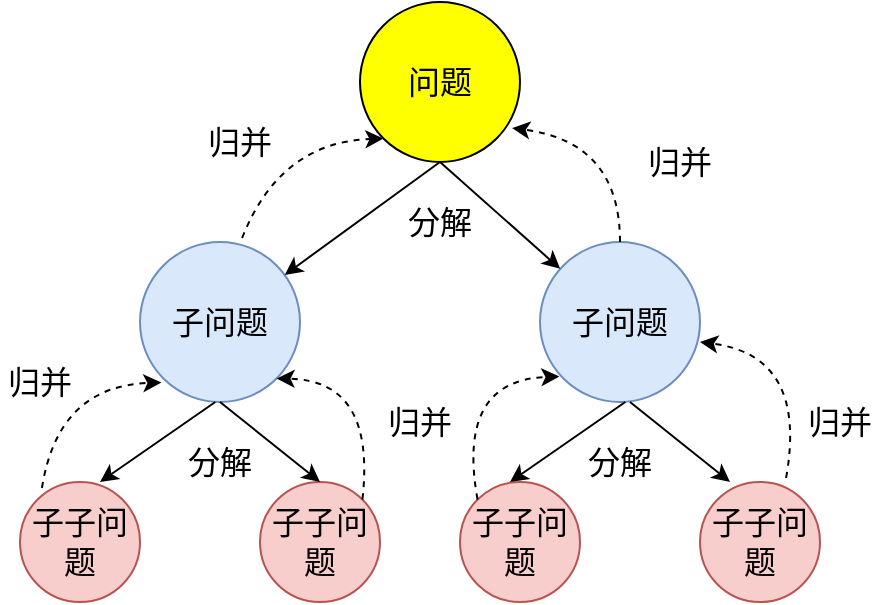 <mxfile version="13.7.7" type="device"><diagram id="wRd_hidxfYr0btBOIbbh" name="第 1 页"><mxGraphModel dx="1422" dy="762" grid="1" gridSize="10" guides="1" tooltips="1" connect="1" arrows="1" fold="1" page="1" pageScale="1" pageWidth="827" pageHeight="1169" math="0" shadow="0"><root><mxCell id="0"/><mxCell id="1" parent="0"/><mxCell id="i9dqXBXVp0X-MxnQJ_Vl-1" value="问题" style="ellipse;whiteSpace=wrap;html=1;aspect=fixed;fillColor=#FFFF00;fontSize=16;" vertex="1" parent="1"><mxGeometry x="360" y="80" width="80" height="80" as="geometry"/></mxCell><mxCell id="i9dqXBXVp0X-MxnQJ_Vl-2" value="子问题" style="ellipse;whiteSpace=wrap;html=1;aspect=fixed;fillColor=#dae8fc;strokeColor=#6c8ebf;fontSize=16;" vertex="1" parent="1"><mxGeometry x="250" y="200" width="80" height="80" as="geometry"/></mxCell><mxCell id="i9dqXBXVp0X-MxnQJ_Vl-3" value="子问题" style="ellipse;whiteSpace=wrap;html=1;aspect=fixed;fillColor=#dae8fc;strokeColor=#6c8ebf;fontSize=16;" vertex="1" parent="1"><mxGeometry x="450" y="200" width="80" height="80" as="geometry"/></mxCell><mxCell id="i9dqXBXVp0X-MxnQJ_Vl-4" value="子子问题" style="ellipse;whiteSpace=wrap;html=1;aspect=fixed;fillColor=#f8cecc;strokeColor=#b85450;fontSize=16;" vertex="1" parent="1"><mxGeometry x="190" y="320" width="60" height="60" as="geometry"/></mxCell><mxCell id="i9dqXBXVp0X-MxnQJ_Vl-6" value="子子问题" style="ellipse;whiteSpace=wrap;html=1;aspect=fixed;fillColor=#f8cecc;strokeColor=#b85450;fontSize=16;" vertex="1" parent="1"><mxGeometry x="310" y="320" width="60" height="60" as="geometry"/></mxCell><mxCell id="i9dqXBXVp0X-MxnQJ_Vl-7" value="子子问题" style="ellipse;whiteSpace=wrap;html=1;aspect=fixed;fillColor=#f8cecc;strokeColor=#b85450;fontSize=16;" vertex="1" parent="1"><mxGeometry x="410" y="320" width="60" height="60" as="geometry"/></mxCell><mxCell id="i9dqXBXVp0X-MxnQJ_Vl-8" value="子子问题" style="ellipse;whiteSpace=wrap;html=1;aspect=fixed;fillColor=#f8cecc;strokeColor=#b85450;fontSize=16;" vertex="1" parent="1"><mxGeometry x="530" y="320" width="60" height="60" as="geometry"/></mxCell><mxCell id="i9dqXBXVp0X-MxnQJ_Vl-9" value="" style="endArrow=classic;html=1;exitX=0.5;exitY=1;exitDx=0;exitDy=0;fontSize=16;" edge="1" parent="1" source="i9dqXBXVp0X-MxnQJ_Vl-1" target="i9dqXBXVp0X-MxnQJ_Vl-2"><mxGeometry width="50" height="50" relative="1" as="geometry"><mxPoint x="520" y="130" as="sourcePoint"/><mxPoint x="570" y="80" as="targetPoint"/></mxGeometry></mxCell><mxCell id="i9dqXBXVp0X-MxnQJ_Vl-10" value="" style="endArrow=classic;html=1;fontSize=16;" edge="1" parent="1" target="i9dqXBXVp0X-MxnQJ_Vl-3"><mxGeometry width="50" height="50" relative="1" as="geometry"><mxPoint x="400" y="160" as="sourcePoint"/><mxPoint x="510" y="120" as="targetPoint"/></mxGeometry></mxCell><mxCell id="i9dqXBXVp0X-MxnQJ_Vl-11" value="" style="endArrow=classic;html=1;exitX=0.5;exitY=1;exitDx=0;exitDy=0;fontSize=16;" edge="1" parent="1"><mxGeometry width="50" height="50" relative="1" as="geometry"><mxPoint x="287.65" y="280" as="sourcePoint"/><mxPoint x="230" y="320" as="targetPoint"/></mxGeometry></mxCell><mxCell id="i9dqXBXVp0X-MxnQJ_Vl-12" value="" style="endArrow=classic;html=1;fontSize=16;" edge="1" parent="1"><mxGeometry width="50" height="50" relative="1" as="geometry"><mxPoint x="290" y="280" as="sourcePoint"/><mxPoint x="340" y="320" as="targetPoint"/></mxGeometry></mxCell><mxCell id="i9dqXBXVp0X-MxnQJ_Vl-13" value="" style="endArrow=classic;html=1;exitX=0.5;exitY=1;exitDx=0;exitDy=0;fontSize=16;" edge="1" parent="1"><mxGeometry width="50" height="50" relative="1" as="geometry"><mxPoint x="492.65" y="280" as="sourcePoint"/><mxPoint x="435" y="320" as="targetPoint"/></mxGeometry></mxCell><mxCell id="i9dqXBXVp0X-MxnQJ_Vl-14" value="" style="endArrow=classic;html=1;fontSize=16;" edge="1" parent="1"><mxGeometry width="50" height="50" relative="1" as="geometry"><mxPoint x="495" y="280" as="sourcePoint"/><mxPoint x="545" y="320" as="targetPoint"/></mxGeometry></mxCell><mxCell id="i9dqXBXVp0X-MxnQJ_Vl-15" value="" style="endArrow=classic;html=1;entryX=0;entryY=1;entryDx=0;entryDy=0;exitX=0.638;exitY=-0.025;exitDx=0;exitDy=0;exitPerimeter=0;jumpStyle=arc;curved=1;dashed=1;fontSize=16;" edge="1" parent="1" source="i9dqXBXVp0X-MxnQJ_Vl-2" target="i9dqXBXVp0X-MxnQJ_Vl-1"><mxGeometry width="50" height="50" relative="1" as="geometry"><mxPoint x="290" y="190" as="sourcePoint"/><mxPoint x="340" y="140" as="targetPoint"/><Array as="points"><mxPoint x="320" y="150"/></Array></mxGeometry></mxCell><mxCell id="i9dqXBXVp0X-MxnQJ_Vl-16" value="" style="endArrow=classic;html=1;entryX=0;entryY=1;entryDx=0;entryDy=0;exitX=0.183;exitY=0.05;exitDx=0;exitDy=0;exitPerimeter=0;jumpStyle=arc;curved=1;dashed=1;fontSize=16;" edge="1" parent="1" source="i9dqXBXVp0X-MxnQJ_Vl-4"><mxGeometry width="50" height="50" relative="1" as="geometry"><mxPoint x="190.0" y="320" as="sourcePoint"/><mxPoint x="260.676" y="270.284" as="targetPoint"/><Array as="points"><mxPoint x="208.96" y="272"/></Array></mxGeometry></mxCell><mxCell id="i9dqXBXVp0X-MxnQJ_Vl-17" value="" style="endArrow=classic;html=1;entryX=1;entryY=1;entryDx=0;entryDy=0;jumpStyle=arc;curved=1;dashed=1;exitX=1;exitY=0;exitDx=0;exitDy=0;fontSize=16;" edge="1" parent="1" source="i9dqXBXVp0X-MxnQJ_Vl-6" target="i9dqXBXVp0X-MxnQJ_Vl-2"><mxGeometry width="50" height="50" relative="1" as="geometry"><mxPoint x="360" y="320" as="sourcePoint"/><mxPoint x="419.696" y="267.284" as="targetPoint"/><Array as="points"><mxPoint x="367.98" y="269"/></Array></mxGeometry></mxCell><mxCell id="i9dqXBXVp0X-MxnQJ_Vl-18" value="" style="endArrow=classic;html=1;dashed=1;entryX=0.95;entryY=0.788;entryDx=0;entryDy=0;entryPerimeter=0;exitX=0.5;exitY=0;exitDx=0;exitDy=0;curved=1;fontSize=16;" edge="1" parent="1" source="i9dqXBXVp0X-MxnQJ_Vl-3" target="i9dqXBXVp0X-MxnQJ_Vl-1"><mxGeometry width="50" height="50" relative="1" as="geometry"><mxPoint x="500" y="180" as="sourcePoint"/><mxPoint x="550" y="130" as="targetPoint"/><Array as="points"><mxPoint x="490" y="150"/></Array></mxGeometry></mxCell><mxCell id="i9dqXBXVp0X-MxnQJ_Vl-19" value="" style="endArrow=classic;html=1;dashed=1;entryX=0.95;entryY=0.788;entryDx=0;entryDy=0;entryPerimeter=0;exitX=0.717;exitY=-0.033;exitDx=0;exitDy=0;curved=1;exitPerimeter=0;fontSize=16;" edge="1" parent="1" source="i9dqXBXVp0X-MxnQJ_Vl-8"><mxGeometry width="50" height="50" relative="1" as="geometry"><mxPoint x="584" y="306.96" as="sourcePoint"/><mxPoint x="530" y="250.0" as="targetPoint"/><Array as="points"><mxPoint x="584" y="256.96"/></Array></mxGeometry></mxCell><mxCell id="i9dqXBXVp0X-MxnQJ_Vl-20" value="" style="endArrow=classic;html=1;entryX=0;entryY=1;entryDx=0;entryDy=0;jumpStyle=arc;curved=1;dashed=1;exitX=0;exitY=0;exitDx=0;exitDy=0;fontSize=16;" edge="1" parent="1" source="i9dqXBXVp0X-MxnQJ_Vl-7"><mxGeometry width="50" height="50" relative="1" as="geometry"><mxPoint x="400" y="320" as="sourcePoint"/><mxPoint x="459.696" y="267.284" as="targetPoint"/><Array as="points"><mxPoint x="407.98" y="269"/></Array></mxGeometry></mxCell><mxCell id="i9dqXBXVp0X-MxnQJ_Vl-21" value="分解" style="text;html=1;strokeColor=none;fillColor=none;align=center;verticalAlign=middle;whiteSpace=wrap;rounded=0;fontSize=16;" vertex="1" parent="1"><mxGeometry x="380" y="180" width="40" height="20" as="geometry"/></mxCell><mxCell id="i9dqXBXVp0X-MxnQJ_Vl-23" value="分解" style="text;html=1;strokeColor=none;fillColor=none;align=center;verticalAlign=middle;whiteSpace=wrap;rounded=0;fontSize=16;" vertex="1" parent="1"><mxGeometry x="270" y="300" width="40" height="20" as="geometry"/></mxCell><mxCell id="i9dqXBXVp0X-MxnQJ_Vl-24" value="分解" style="text;html=1;strokeColor=none;fillColor=none;align=center;verticalAlign=middle;whiteSpace=wrap;rounded=0;fontSize=16;" vertex="1" parent="1"><mxGeometry x="470" y="300" width="40" height="20" as="geometry"/></mxCell><mxCell id="i9dqXBXVp0X-MxnQJ_Vl-25" value="归并" style="text;html=1;strokeColor=none;fillColor=none;align=center;verticalAlign=middle;whiteSpace=wrap;rounded=0;fontSize=16;" vertex="1" parent="1"><mxGeometry x="500" y="150" width="40" height="20" as="geometry"/></mxCell><mxCell id="i9dqXBXVp0X-MxnQJ_Vl-26" value="归并" style="text;html=1;strokeColor=none;fillColor=none;align=center;verticalAlign=middle;whiteSpace=wrap;rounded=0;fontSize=16;" vertex="1" parent="1"><mxGeometry x="580" y="280" width="40" height="20" as="geometry"/></mxCell><mxCell id="i9dqXBXVp0X-MxnQJ_Vl-27" value="归并" style="text;html=1;strokeColor=none;fillColor=none;align=center;verticalAlign=middle;whiteSpace=wrap;rounded=0;fontSize=16;" vertex="1" parent="1"><mxGeometry x="370" y="280" width="40" height="20" as="geometry"/></mxCell><mxCell id="i9dqXBXVp0X-MxnQJ_Vl-28" value="归并" style="text;html=1;strokeColor=none;fillColor=none;align=center;verticalAlign=middle;whiteSpace=wrap;rounded=0;fontSize=16;" vertex="1" parent="1"><mxGeometry x="280" y="140" width="40" height="20" as="geometry"/></mxCell><mxCell id="i9dqXBXVp0X-MxnQJ_Vl-29" value="归并" style="text;html=1;strokeColor=none;fillColor=none;align=center;verticalAlign=middle;whiteSpace=wrap;rounded=0;fontSize=16;" vertex="1" parent="1"><mxGeometry x="180" y="260" width="40" height="20" as="geometry"/></mxCell></root></mxGraphModel></diagram></mxfile>
